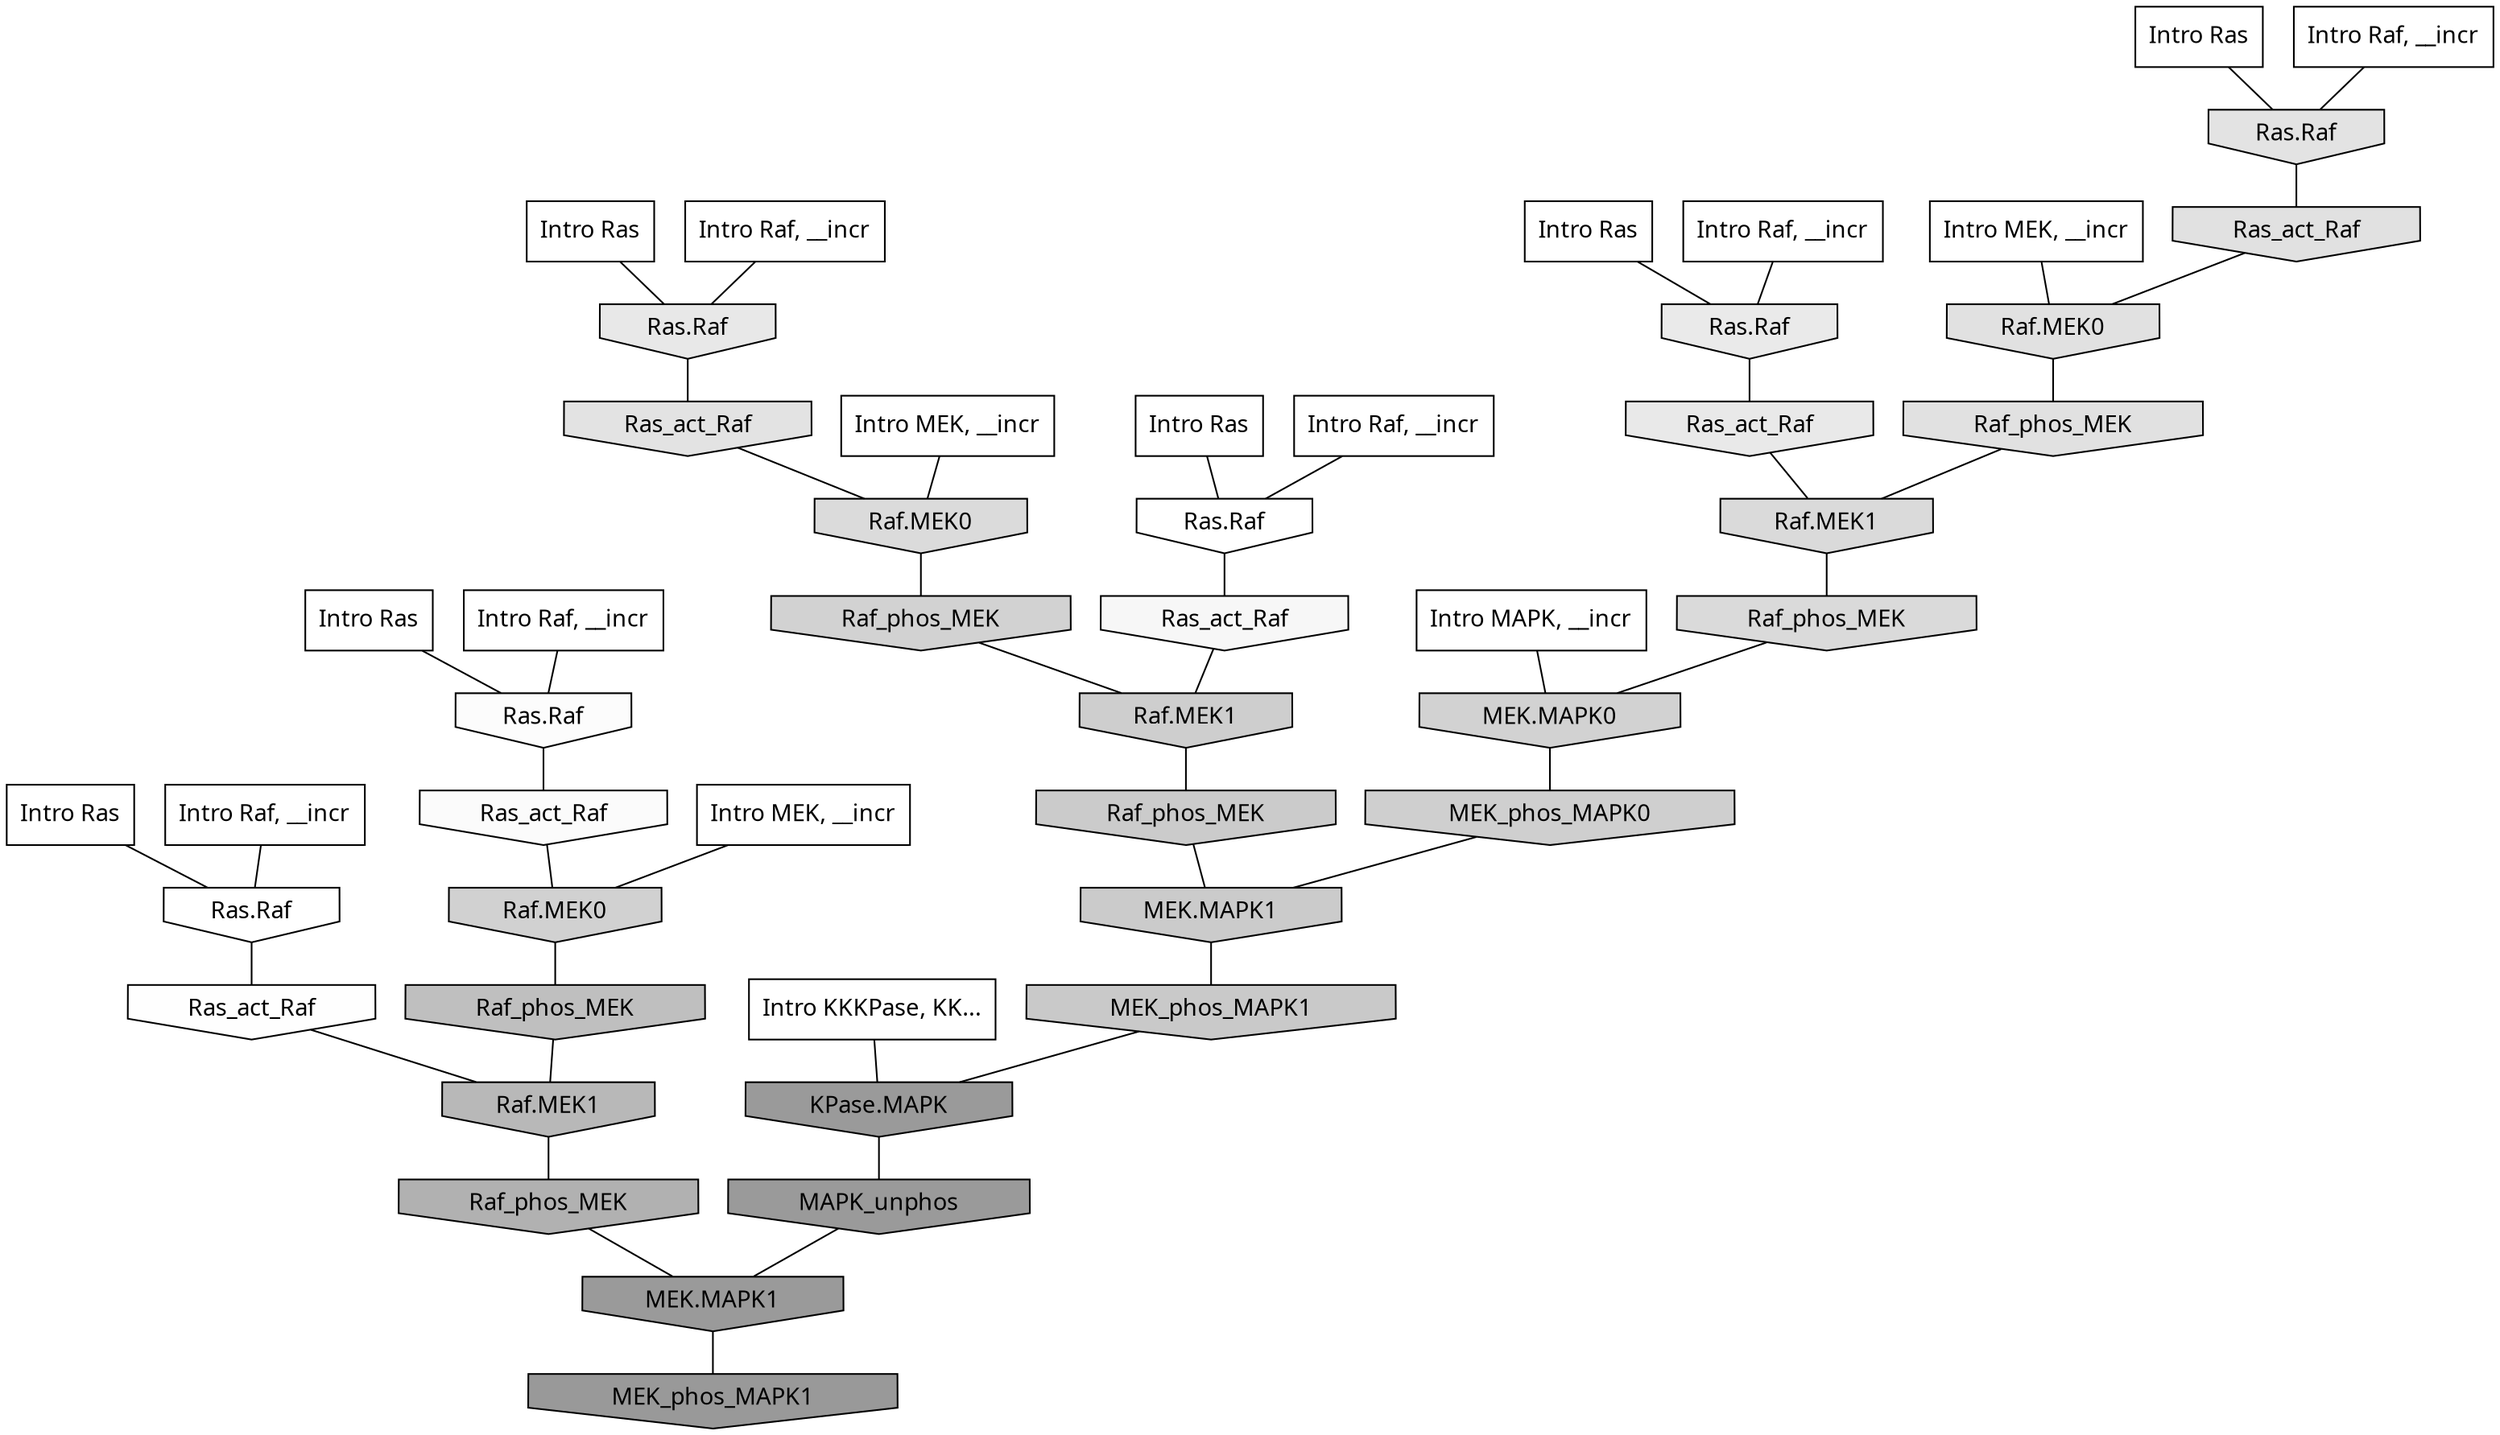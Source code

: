 digraph G{
  rankdir="TB";
  ranksep=0.30;
  node [fontname="CMU Serif"];
  edge [fontname="CMU Serif"];
  
  13 [label="Intro Ras", shape=rectangle, style=filled, fillcolor="0.000 0.000 1.000"]
  
  16 [label="Intro Ras", shape=rectangle, style=filled, fillcolor="0.000 0.000 1.000"]
  
  35 [label="Intro Ras", shape=rectangle, style=filled, fillcolor="0.000 0.000 1.000"]
  
  48 [label="Intro Ras", shape=rectangle, style=filled, fillcolor="0.000 0.000 1.000"]
  
  76 [label="Intro Ras", shape=rectangle, style=filled, fillcolor="0.000 0.000 1.000"]
  
  86 [label="Intro Ras", shape=rectangle, style=filled, fillcolor="0.000 0.000 1.000"]
  
  388 [label="Intro Raf, __incr", shape=rectangle, style=filled, fillcolor="0.000 0.000 1.000"]
  
  537 [label="Intro Raf, __incr", shape=rectangle, style=filled, fillcolor="0.000 0.000 1.000"]
  
  616 [label="Intro Raf, __incr", shape=rectangle, style=filled, fillcolor="0.000 0.000 1.000"]
  
  639 [label="Intro Raf, __incr", shape=rectangle, style=filled, fillcolor="0.000 0.000 1.000"]
  
  774 [label="Intro Raf, __incr", shape=rectangle, style=filled, fillcolor="0.000 0.000 1.000"]
  
  1074 [label="Intro Raf, __incr", shape=rectangle, style=filled, fillcolor="0.000 0.000 1.000"]
  
  1186 [label="Intro MEK, __incr", shape=rectangle, style=filled, fillcolor="0.000 0.000 1.000"]
  
  1343 [label="Intro MEK, __incr", shape=rectangle, style=filled, fillcolor="0.000 0.000 1.000"]
  
  2072 [label="Intro MEK, __incr", shape=rectangle, style=filled, fillcolor="0.000 0.000 1.000"]
  
  2677 [label="Intro MAPK, __incr", shape=rectangle, style=filled, fillcolor="0.000 0.000 1.000"]
  
  3149 [label="Intro KKKPase, KK...", shape=rectangle, style=filled, fillcolor="0.000 0.000 1.000"]
  
  3254 [label="Ras.Raf", shape=invhouse, style=filled, fillcolor="0.000 0.000 1.000"]
  
  3268 [label="Ras.Raf", shape=invhouse, style=filled, fillcolor="0.000 0.000 1.000"]
  
  3400 [label="Ras_act_Raf", shape=invhouse, style=filled, fillcolor="0.000 0.000 0.993"]
  
  3439 [label="Ras.Raf", shape=invhouse, style=filled, fillcolor="0.000 0.000 0.988"]
  
  3528 [label="Ras_act_Raf", shape=invhouse, style=filled, fillcolor="0.000 0.000 0.982"]
  
  3823 [label="Ras_act_Raf", shape=invhouse, style=filled, fillcolor="0.000 0.000 0.966"]
  
  5269 [label="Ras.Raf", shape=invhouse, style=filled, fillcolor="0.000 0.000 0.917"]
  
  5430 [label="Ras_act_Raf", shape=invhouse, style=filled, fillcolor="0.000 0.000 0.912"]
  
  5559 [label="Ras.Raf", shape=invhouse, style=filled, fillcolor="0.000 0.000 0.907"]
  
  6223 [label="Ras_act_Raf", shape=invhouse, style=filled, fillcolor="0.000 0.000 0.889"]
  
  6325 [label="Ras.Raf", shape=invhouse, style=filled, fillcolor="0.000 0.000 0.887"]
  
  6564 [label="Ras_act_Raf", shape=invhouse, style=filled, fillcolor="0.000 0.000 0.882"]
  
  6566 [label="Raf.MEK0", shape=invhouse, style=filled, fillcolor="0.000 0.000 0.882"]
  
  6585 [label="Raf_phos_MEK", shape=invhouse, style=filled, fillcolor="0.000 0.000 0.881"]
  
  8009 [label="Raf.MEK0", shape=invhouse, style=filled, fillcolor="0.000 0.000 0.856"]
  
  8135 [label="Raf.MEK1", shape=invhouse, style=filled, fillcolor="0.000 0.000 0.854"]
  
  8235 [label="Raf_phos_MEK", shape=invhouse, style=filled, fillcolor="0.000 0.000 0.853"]
  
  10512 [label="Raf_phos_MEK", shape=invhouse, style=filled, fillcolor="0.000 0.000 0.822"]
  
  10574 [label="MEK.MAPK0", shape=invhouse, style=filled, fillcolor="0.000 0.000 0.821"]
  
  10621 [label="Raf.MEK0", shape=invhouse, style=filled, fillcolor="0.000 0.000 0.820"]
  
  11764 [label="MEK_phos_MAPK0", shape=invhouse, style=filled, fillcolor="0.000 0.000 0.809"]
  
  12159 [label="Raf.MEK1", shape=invhouse, style=filled, fillcolor="0.000 0.000 0.805"]
  
  13341 [label="Raf_phos_MEK", shape=invhouse, style=filled, fillcolor="0.000 0.000 0.795"]
  
  13346 [label="MEK.MAPK1", shape=invhouse, style=filled, fillcolor="0.000 0.000 0.795"]
  
  14592 [label="MEK_phos_MAPK1", shape=invhouse, style=filled, fillcolor="0.000 0.000 0.786"]
  
  17622 [label="Raf_phos_MEK", shape=invhouse, style=filled, fillcolor="0.000 0.000 0.749"]
  
  18943 [label="Raf.MEK1", shape=invhouse, style=filled, fillcolor="0.000 0.000 0.720"]
  
  19858 [label="Raf_phos_MEK", shape=invhouse, style=filled, fillcolor="0.000 0.000 0.695"]
  
  22532 [label="KPase.MAPK", shape=invhouse, style=filled, fillcolor="0.000 0.000 0.604"]
  
  22594 [label="MAPK_unphos", shape=invhouse, style=filled, fillcolor="0.000 0.000 0.602"]
  
  22595 [label="MEK.MAPK1", shape=invhouse, style=filled, fillcolor="0.000 0.000 0.602"]
  
  22653 [label="MEK_phos_MAPK1", shape=invhouse, style=filled, fillcolor="0.000 0.000 0.600"]
  
  
  22595 -> 22653 [dir=none, color="0.000 0.000 0.000"] 
  22594 -> 22595 [dir=none, color="0.000 0.000 0.000"] 
  22532 -> 22594 [dir=none, color="0.000 0.000 0.000"] 
  19858 -> 22595 [dir=none, color="0.000 0.000 0.000"] 
  18943 -> 19858 [dir=none, color="0.000 0.000 0.000"] 
  17622 -> 18943 [dir=none, color="0.000 0.000 0.000"] 
  14592 -> 22532 [dir=none, color="0.000 0.000 0.000"] 
  13346 -> 14592 [dir=none, color="0.000 0.000 0.000"] 
  13341 -> 13346 [dir=none, color="0.000 0.000 0.000"] 
  12159 -> 13341 [dir=none, color="0.000 0.000 0.000"] 
  11764 -> 13346 [dir=none, color="0.000 0.000 0.000"] 
  10621 -> 17622 [dir=none, color="0.000 0.000 0.000"] 
  10574 -> 11764 [dir=none, color="0.000 0.000 0.000"] 
  10512 -> 12159 [dir=none, color="0.000 0.000 0.000"] 
  8235 -> 10574 [dir=none, color="0.000 0.000 0.000"] 
  8135 -> 8235 [dir=none, color="0.000 0.000 0.000"] 
  8009 -> 10512 [dir=none, color="0.000 0.000 0.000"] 
  6585 -> 8135 [dir=none, color="0.000 0.000 0.000"] 
  6566 -> 6585 [dir=none, color="0.000 0.000 0.000"] 
  6564 -> 6566 [dir=none, color="0.000 0.000 0.000"] 
  6325 -> 6564 [dir=none, color="0.000 0.000 0.000"] 
  6223 -> 8009 [dir=none, color="0.000 0.000 0.000"] 
  5559 -> 6223 [dir=none, color="0.000 0.000 0.000"] 
  5430 -> 8135 [dir=none, color="0.000 0.000 0.000"] 
  5269 -> 5430 [dir=none, color="0.000 0.000 0.000"] 
  3823 -> 12159 [dir=none, color="0.000 0.000 0.000"] 
  3528 -> 10621 [dir=none, color="0.000 0.000 0.000"] 
  3439 -> 3528 [dir=none, color="0.000 0.000 0.000"] 
  3400 -> 18943 [dir=none, color="0.000 0.000 0.000"] 
  3268 -> 3400 [dir=none, color="0.000 0.000 0.000"] 
  3254 -> 3823 [dir=none, color="0.000 0.000 0.000"] 
  3149 -> 22532 [dir=none, color="0.000 0.000 0.000"] 
  2677 -> 10574 [dir=none, color="0.000 0.000 0.000"] 
  2072 -> 8009 [dir=none, color="0.000 0.000 0.000"] 
  1343 -> 6566 [dir=none, color="0.000 0.000 0.000"] 
  1186 -> 10621 [dir=none, color="0.000 0.000 0.000"] 
  1074 -> 3268 [dir=none, color="0.000 0.000 0.000"] 
  774 -> 6325 [dir=none, color="0.000 0.000 0.000"] 
  639 -> 3254 [dir=none, color="0.000 0.000 0.000"] 
  616 -> 5559 [dir=none, color="0.000 0.000 0.000"] 
  537 -> 3439 [dir=none, color="0.000 0.000 0.000"] 
  388 -> 5269 [dir=none, color="0.000 0.000 0.000"] 
  86 -> 5269 [dir=none, color="0.000 0.000 0.000"] 
  76 -> 3254 [dir=none, color="0.000 0.000 0.000"] 
  48 -> 3268 [dir=none, color="0.000 0.000 0.000"] 
  35 -> 6325 [dir=none, color="0.000 0.000 0.000"] 
  16 -> 3439 [dir=none, color="0.000 0.000 0.000"] 
  13 -> 5559 [dir=none, color="0.000 0.000 0.000"] 
  
  }

